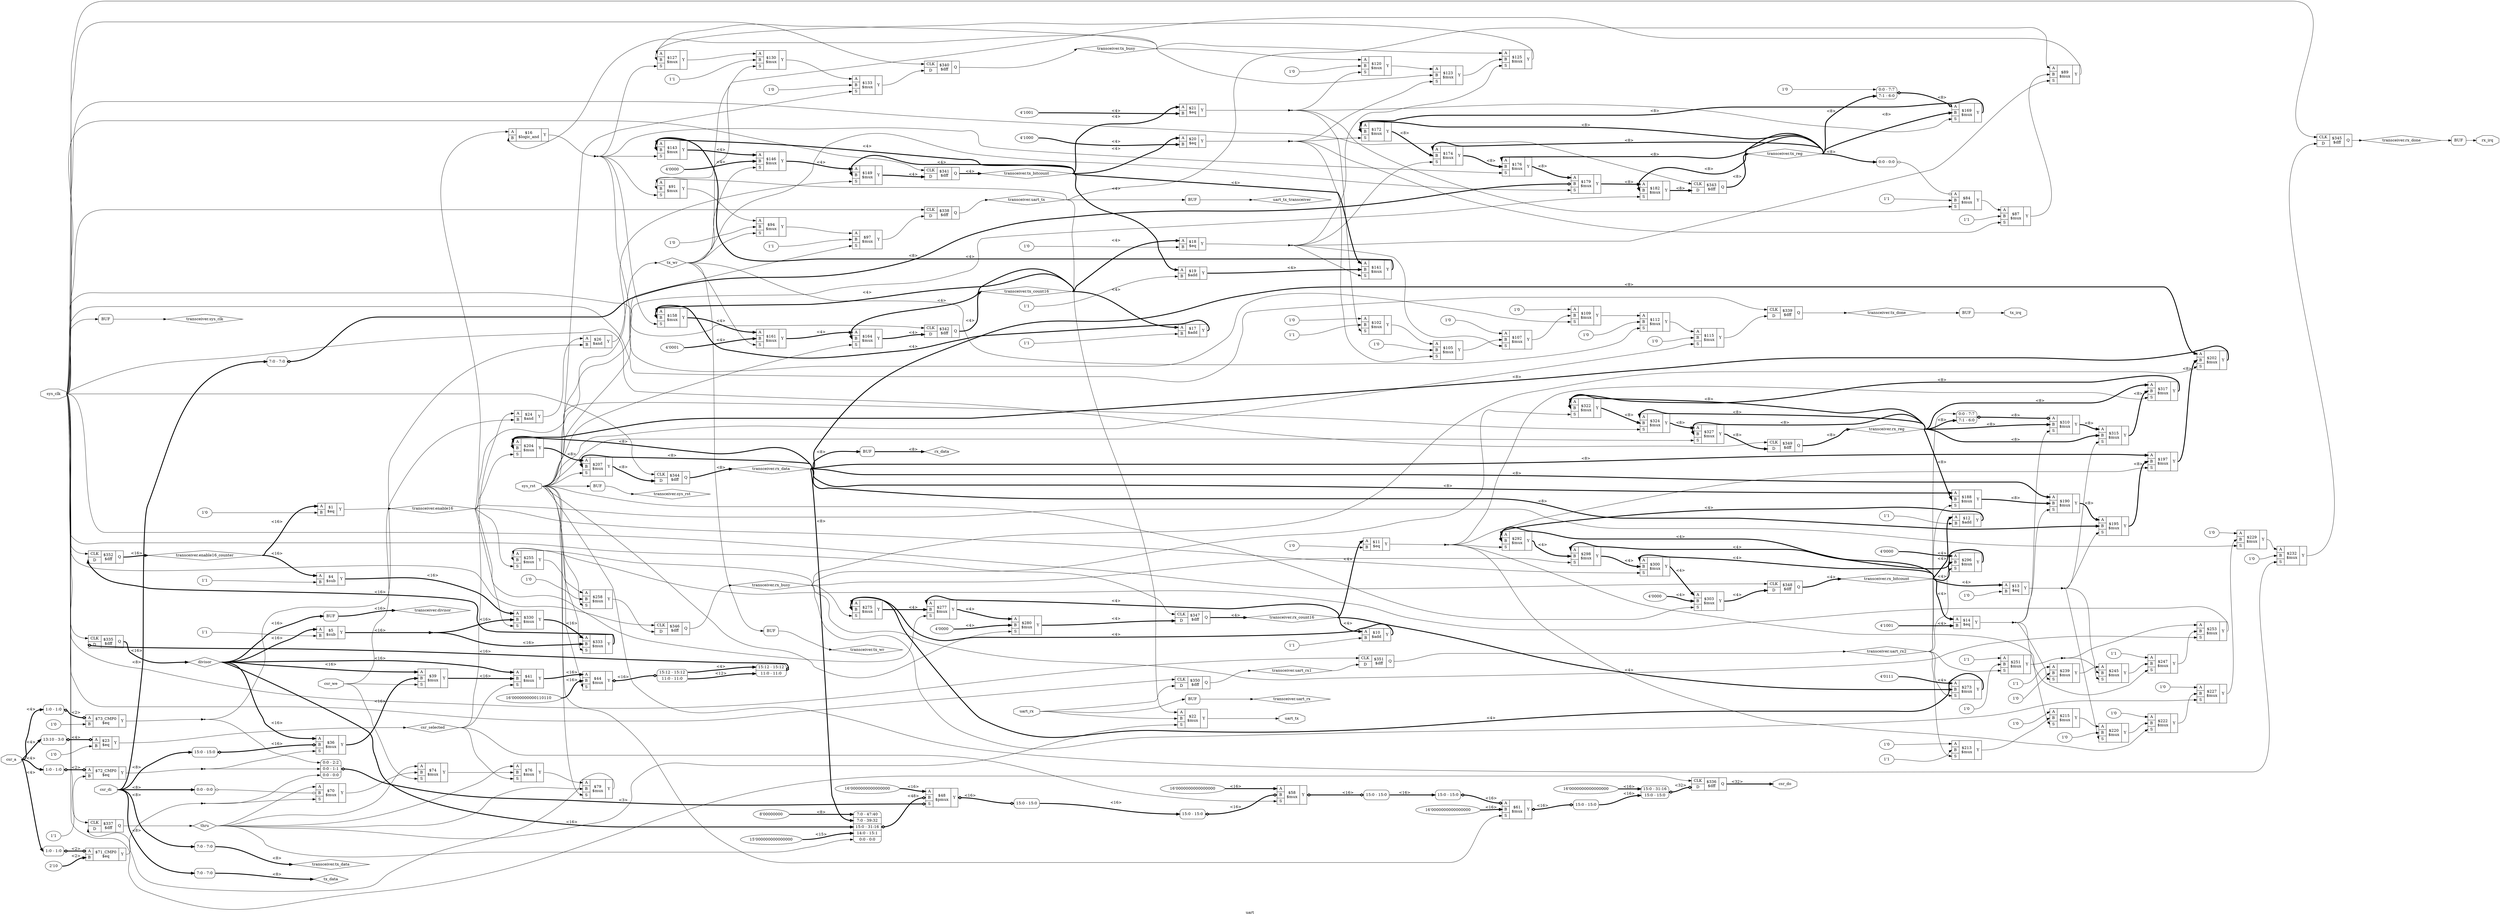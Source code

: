 digraph "uart" {
label="uart";
rankdir="LR";
remincross=true;
n4 [ shape=diamond, label="transceiver.sys_clk", color="black", fontcolor="black" ];
n5 [ shape=diamond, label="transceiver.uart_rx", color="black", fontcolor="black" ];
n6 [ shape=diamond, label="transceiver.uart_tx", color="black", fontcolor="black" ];
n7 [ shape=diamond, label="transceiver.divisor", color="black", fontcolor="black" ];
n8 [ shape=diamond, label="transceiver.rx_data", color="black", fontcolor="black" ];
n9 [ shape=diamond, label="transceiver.rx_done", color="black", fontcolor="black" ];
n10 [ shape=diamond, label="transceiver.tx_data", color="black", fontcolor="black" ];
n11 [ shape=diamond, label="transceiver.tx_wr", color="black", fontcolor="black" ];
n12 [ shape=diamond, label="transceiver.tx_done", color="black", fontcolor="black" ];
n13 [ shape=diamond, label="transceiver.enable16_counter", color="black", fontcolor="black" ];
n14 [ shape=diamond, label="transceiver.enable16", color="black", fontcolor="black" ];
n15 [ shape=diamond, label="transceiver.uart_rx1", color="black", fontcolor="black" ];
n16 [ shape=diamond, label="transceiver.uart_rx2", color="black", fontcolor="black" ];
n17 [ shape=diamond, label="transceiver.rx_busy", color="black", fontcolor="black" ];
n18 [ shape=diamond, label="transceiver.rx_count16", color="black", fontcolor="black" ];
n19 [ shape=diamond, label="transceiver.rx_bitcount", color="black", fontcolor="black" ];
n20 [ shape=diamond, label="transceiver.rx_reg", color="black", fontcolor="black" ];
n21 [ shape=diamond, label="transceiver.tx_busy", color="black", fontcolor="black" ];
n22 [ shape=diamond, label="transceiver.tx_bitcount", color="black", fontcolor="black" ];
n23 [ shape=diamond, label="transceiver.tx_count16", color="black", fontcolor="black" ];
n24 [ shape=diamond, label="transceiver.tx_reg", color="black", fontcolor="black" ];
n108 [ shape=diamond, label="transceiver.sys_rst", color="black", fontcolor="black" ];
n122 [ shape=diamond, label="csr_selected", color="black", fontcolor="black" ];
n123 [ shape=diamond, label="uart_tx_transceiver", color="black", fontcolor="black" ];
n124 [ shape=diamond, label="thru", color="black", fontcolor="black" ];
n125 [ shape=diamond, label="tx_wr", color="black", fontcolor="black" ];
n126 [ shape=diamond, label="tx_data", color="black", fontcolor="black" ];
n127 [ shape=diamond, label="rx_data", color="black", fontcolor="black" ];
n128 [ shape=diamond, label="divisor", color="black", fontcolor="black" ];
n129 [ shape=octagon, label="uart_tx", color="black", fontcolor="black" ];
n130 [ shape=octagon, label="uart_rx", color="black", fontcolor="black" ];
n131 [ shape=octagon, label="tx_irq", color="black", fontcolor="black" ];
n132 [ shape=octagon, label="rx_irq", color="black", fontcolor="black" ];
n133 [ shape=octagon, label="csr_do", color="black", fontcolor="black" ];
n134 [ shape=octagon, label="csr_di", color="black", fontcolor="black" ];
n135 [ shape=octagon, label="csr_we", color="black", fontcolor="black" ];
n136 [ shape=octagon, label="csr_a", color="black", fontcolor="black" ];
n137 [ shape=octagon, label="sys_rst", color="black", fontcolor="black" ];
n138 [ shape=octagon, label="sys_clk", color="black", fontcolor="black" ];
c142 [ shape=record, label="{{<p139> CLK|<p140> D}|$352\n$dff|{<p141> Q}}" ];
v0 [ label="1'1" ];
c146 [ shape=record, label="{{<p143> A|<p144> B}|$4\n$sub|{<p145> Y}}" ];
v1 [ label="1'1" ];
c147 [ shape=record, label="{{<p143> A|<p144> B}|$5\n$sub|{<p145> Y}}" ];
c148 [ shape=record, label="{{<p139> CLK|<p140> D}|$350\n$dff|{<p141> Q}}" ];
c149 [ shape=record, label="{{<p139> CLK|<p140> D}|$349\n$dff|{<p141> Q}}" ];
v2 [ label="1'1" ];
c150 [ shape=record, label="{{<p143> A|<p144> B}|$10\n$add|{<p145> Y}}" ];
v3 [ label="1'0" ];
c151 [ shape=record, label="{{<p143> A|<p144> B}|$11\n$eq|{<p145> Y}}" ];
v4 [ label="1'1" ];
c152 [ shape=record, label="{{<p143> A|<p144> B}|$12\n$add|{<p145> Y}}" ];
v5 [ label="1'0" ];
c153 [ shape=record, label="{{<p143> A|<p144> B}|$13\n$eq|{<p145> Y}}" ];
v6 [ label="4'1001" ];
c154 [ shape=record, label="{{<p143> A|<p144> B}|$14\n$eq|{<p145> Y}}" ];
c155 [ shape=record, label="{{<p143> A|<p144> B}|$16\n$logic_and|{<p145> Y}}" ];
v7 [ label="1'1" ];
c156 [ shape=record, label="{{<p143> A|<p144> B}|$17\n$add|{<p145> Y}}" ];
v8 [ label="1'0" ];
c157 [ shape=record, label="{{<p143> A|<p144> B}|$18\n$eq|{<p145> Y}}" ];
v9 [ label="1'1" ];
c158 [ shape=record, label="{{<p143> A|<p144> B}|$19\n$add|{<p145> Y}}" ];
v10 [ label="4'1000" ];
c159 [ shape=record, label="{{<p143> A|<p144> B}|$20\n$eq|{<p145> Y}}" ];
v11 [ label="4'1001" ];
c160 [ shape=record, label="{{<p143> A|<p144> B}|$21\n$eq|{<p145> Y}}" ];
v12 [ label="1'1" ];
c162 [ shape=record, label="{{<p143> A|<p144> B|<p161> S}|$84\n$mux|{<p145> Y}}" ];
x13 [ shape=record, style=rounded, label="<s0> 0:0 - 0:0 " ];
x13:e -> c162:p143:w [arrowhead=odiamond, arrowtail=odiamond, dir=both, color="black", label=""];
v14 [ label="1'1" ];
c163 [ shape=record, label="{{<p143> A|<p144> B|<p161> S}|$87\n$mux|{<p145> Y}}" ];
c164 [ shape=record, label="{{<p143> A|<p144> B|<p161> S}|$89\n$mux|{<p145> Y}}" ];
c165 [ shape=record, label="{{<p143> A|<p144> B|<p161> S}|$91\n$mux|{<p145> Y}}" ];
v15 [ label="1'0" ];
c166 [ shape=record, label="{{<p143> A|<p144> B|<p161> S}|$94\n$mux|{<p145> Y}}" ];
v16 [ label="1'1" ];
c167 [ shape=record, label="{{<p143> A|<p144> B|<p161> S}|$97\n$mux|{<p145> Y}}" ];
v17 [ label="1'1" ];
v18 [ label="1'0" ];
c168 [ shape=record, label="{{<p143> A|<p144> B|<p161> S}|$102\n$mux|{<p145> Y}}" ];
v19 [ label="1'0" ];
c169 [ shape=record, label="{{<p143> A|<p144> B|<p161> S}|$105\n$mux|{<p145> Y}}" ];
v20 [ label="1'0" ];
c170 [ shape=record, label="{{<p143> A|<p144> B|<p161> S}|$107\n$mux|{<p145> Y}}" ];
v21 [ label="1'0" ];
c171 [ shape=record, label="{{<p143> A|<p144> B|<p161> S}|$109\n$mux|{<p145> Y}}" ];
v22 [ label="1'0" ];
c172 [ shape=record, label="{{<p143> A|<p144> B|<p161> S}|$112\n$mux|{<p145> Y}}" ];
v23 [ label="1'0" ];
c173 [ shape=record, label="{{<p143> A|<p144> B|<p161> S}|$115\n$mux|{<p145> Y}}" ];
v24 [ label="1'0" ];
c174 [ shape=record, label="{{<p143> A|<p144> B|<p161> S}|$120\n$mux|{<p145> Y}}" ];
c175 [ shape=record, label="{{<p143> A|<p144> B|<p161> S}|$123\n$mux|{<p145> Y}}" ];
c176 [ shape=record, label="{{<p143> A|<p144> B|<p161> S}|$125\n$mux|{<p145> Y}}" ];
c177 [ shape=record, label="{{<p143> A|<p144> B|<p161> S}|$127\n$mux|{<p145> Y}}" ];
v25 [ label="1'1" ];
c178 [ shape=record, label="{{<p143> A|<p144> B|<p161> S}|$130\n$mux|{<p145> Y}}" ];
v26 [ label="1'0" ];
c179 [ shape=record, label="{{<p143> A|<p144> B|<p161> S}|$133\n$mux|{<p145> Y}}" ];
c180 [ shape=record, label="{{<p143> A|<p144> B|<p161> S}|$141\n$mux|{<p145> Y}}" ];
c181 [ shape=record, label="{{<p143> A|<p144> B|<p161> S}|$143\n$mux|{<p145> Y}}" ];
v27 [ label="4'0000" ];
c182 [ shape=record, label="{{<p143> A|<p144> B|<p161> S}|$146\n$mux|{<p145> Y}}" ];
c183 [ shape=record, label="{{<p143> A|<p144> B|<p161> S}|$149\n$mux|{<p145> Y}}" ];
c184 [ shape=record, label="{{<p143> A|<p144> B|<p161> S}|$158\n$mux|{<p145> Y}}" ];
v28 [ label="4'0001" ];
c185 [ shape=record, label="{{<p143> A|<p144> B|<p161> S}|$161\n$mux|{<p145> Y}}" ];
c186 [ shape=record, label="{{<p143> A|<p144> B|<p161> S}|$164\n$mux|{<p145> Y}}" ];
v30 [ label="1'0" ];
c187 [ shape=record, label="{{<p143> A|<p144> B|<p161> S}|$169\n$mux|{<p145> Y}}" ];
x29 [ shape=record, style=rounded, label="<s1> 0:0 - 7:7 |<s0> 7:1 - 6:0 " ];
x29:e -> c187:p143:w [arrowhead=odiamond, arrowtail=odiamond, dir=both, color="black", style="setlinewidth(3)", label="<8>"];
c188 [ shape=record, label="{{<p143> A|<p144> B|<p161> S}|$172\n$mux|{<p145> Y}}" ];
c189 [ shape=record, label="{{<p143> A|<p144> B|<p161> S}|$174\n$mux|{<p145> Y}}" ];
c190 [ shape=record, label="{{<p143> A|<p144> B|<p161> S}|$176\n$mux|{<p145> Y}}" ];
c191 [ shape=record, label="{{<p143> A|<p144> B|<p161> S}|$179\n$mux|{<p145> Y}}" ];
x31 [ shape=record, style=rounded, label="<s0> 7:0 - 7:0 " ];
x31:e -> c191:p144:w [arrowhead=odiamond, arrowtail=odiamond, dir=both, color="black", style="setlinewidth(3)", label="<8>"];
c192 [ shape=record, label="{{<p143> A|<p144> B|<p161> S}|$182\n$mux|{<p145> Y}}" ];
c193 [ shape=record, label="{{<p143> A|<p144> B|<p161> S}|$188\n$mux|{<p145> Y}}" ];
c194 [ shape=record, label="{{<p143> A|<p144> B|<p161> S}|$190\n$mux|{<p145> Y}}" ];
c195 [ shape=record, label="{{<p143> A|<p144> B|<p161> S}|$195\n$mux|{<p145> Y}}" ];
c196 [ shape=record, label="{{<p143> A|<p144> B|<p161> S}|$197\n$mux|{<p145> Y}}" ];
c197 [ shape=record, label="{{<p143> A|<p144> B|<p161> S}|$202\n$mux|{<p145> Y}}" ];
c198 [ shape=record, label="{{<p143> A|<p144> B|<p161> S}|$204\n$mux|{<p145> Y}}" ];
c199 [ shape=record, label="{{<p143> A|<p144> B|<p161> S}|$207\n$mux|{<p145> Y}}" ];
v32 [ label="1'1" ];
v33 [ label="1'0" ];
c200 [ shape=record, label="{{<p143> A|<p144> B|<p161> S}|$213\n$mux|{<p145> Y}}" ];
v34 [ label="1'0" ];
c201 [ shape=record, label="{{<p143> A|<p144> B|<p161> S}|$215\n$mux|{<p145> Y}}" ];
v35 [ label="1'0" ];
c202 [ shape=record, label="{{<p143> A|<p144> B|<p161> S}|$220\n$mux|{<p145> Y}}" ];
v36 [ label="1'0" ];
c203 [ shape=record, label="{{<p143> A|<p144> B|<p161> S}|$222\n$mux|{<p145> Y}}" ];
v37 [ label="1'0" ];
c204 [ shape=record, label="{{<p143> A|<p144> B|<p161> S}|$227\n$mux|{<p145> Y}}" ];
v38 [ label="1'0" ];
c205 [ shape=record, label="{{<p143> A|<p144> B|<p161> S}|$229\n$mux|{<p145> Y}}" ];
v39 [ label="1'0" ];
c206 [ shape=record, label="{{<p143> A|<p144> B|<p161> S}|$232\n$mux|{<p145> Y}}" ];
v40 [ label="1'0" ];
v41 [ label="1'1" ];
c207 [ shape=record, label="{{<p143> A|<p144> B|<p161> S}|$239\n$mux|{<p145> Y}}" ];
c208 [ shape=record, label="{{<p139> CLK|<p140> D}|$351\n$dff|{<p141> Q}}" ];
c209 [ shape=record, label="{{<p143> A|<p144> B|<p161> S}|$245\n$mux|{<p145> Y}}" ];
v42 [ label="1'1" ];
c210 [ shape=record, label="{{<p143> A|<p144> B|<p161> S}|$247\n$mux|{<p145> Y}}" ];
v43 [ label="1'0" ];
v44 [ label="1'1" ];
c211 [ shape=record, label="{{<p143> A|<p144> B|<p161> S}|$251\n$mux|{<p145> Y}}" ];
c212 [ shape=record, label="{{<p143> A|<p144> B|<p161> S}|$253\n$mux|{<p145> Y}}" ];
c213 [ shape=record, label="{{<p143> A|<p144> B|<p161> S}|$255\n$mux|{<p145> Y}}" ];
v45 [ label="1'0" ];
c214 [ shape=record, label="{{<p143> A|<p144> B|<p161> S}|$258\n$mux|{<p145> Y}}" ];
v46 [ label="4'0111" ];
c215 [ shape=record, label="{{<p143> A|<p144> B|<p161> S}|$273\n$mux|{<p145> Y}}" ];
c216 [ shape=record, label="{{<p143> A|<p144> B|<p161> S}|$275\n$mux|{<p145> Y}}" ];
c217 [ shape=record, label="{{<p143> A|<p144> B|<p161> S}|$277\n$mux|{<p145> Y}}" ];
v47 [ label="4'0000" ];
c218 [ shape=record, label="{{<p143> A|<p144> B|<p161> S}|$280\n$mux|{<p145> Y}}" ];
c219 [ shape=record, label="{{<p143> A|<p144> B|<p161> S}|$292\n$mux|{<p145> Y}}" ];
v48 [ label="4'0000" ];
c220 [ shape=record, label="{{<p143> A|<p144> B|<p161> S}|$296\n$mux|{<p145> Y}}" ];
c221 [ shape=record, label="{{<p143> A|<p144> B|<p161> S}|$298\n$mux|{<p145> Y}}" ];
c222 [ shape=record, label="{{<p143> A|<p144> B|<p161> S}|$300\n$mux|{<p145> Y}}" ];
v49 [ label="4'0000" ];
c223 [ shape=record, label="{{<p143> A|<p144> B|<p161> S}|$303\n$mux|{<p145> Y}}" ];
c224 [ shape=record, label="{{<p143> A|<p144> B|<p161> S}|$310\n$mux|{<p145> Y}}" ];
x50 [ shape=record, style=rounded, label="<s1> 0:0 - 7:7 |<s0> 7:1 - 6:0 " ];
x50:e -> c224:p143:w [arrowhead=odiamond, arrowtail=odiamond, dir=both, color="black", style="setlinewidth(3)", label="<8>"];
c225 [ shape=record, label="{{<p143> A|<p144> B|<p161> S}|$315\n$mux|{<p145> Y}}" ];
c226 [ shape=record, label="{{<p143> A|<p144> B|<p161> S}|$317\n$mux|{<p145> Y}}" ];
c227 [ shape=record, label="{{<p143> A|<p144> B|<p161> S}|$322\n$mux|{<p145> Y}}" ];
c228 [ shape=record, label="{{<p143> A|<p144> B|<p161> S}|$324\n$mux|{<p145> Y}}" ];
c229 [ shape=record, label="{{<p143> A|<p144> B|<p161> S}|$327\n$mux|{<p145> Y}}" ];
c230 [ shape=record, label="{{<p143> A|<p144> B|<p161> S}|$330\n$mux|{<p145> Y}}" ];
c231 [ shape=record, label="{{<p143> A|<p144> B|<p161> S}|$333\n$mux|{<p145> Y}}" ];
c232 [ shape=record, label="{{<p139> CLK|<p140> D}|$338\n$dff|{<p141> Q}}" ];
c233 [ shape=record, label="{{<p139> CLK|<p140> D}|$339\n$dff|{<p141> Q}}" ];
c234 [ shape=record, label="{{<p139> CLK|<p140> D}|$340\n$dff|{<p141> Q}}" ];
c235 [ shape=record, label="{{<p139> CLK|<p140> D}|$341\n$dff|{<p141> Q}}" ];
c236 [ shape=record, label="{{<p139> CLK|<p140> D}|$342\n$dff|{<p141> Q}}" ];
c237 [ shape=record, label="{{<p139> CLK|<p140> D}|$343\n$dff|{<p141> Q}}" ];
c238 [ shape=record, label="{{<p139> CLK|<p140> D}|$344\n$dff|{<p141> Q}}" ];
c239 [ shape=record, label="{{<p139> CLK|<p140> D}|$345\n$dff|{<p141> Q}}" ];
c240 [ shape=record, label="{{<p139> CLK|<p140> D}|$346\n$dff|{<p141> Q}}" ];
c241 [ shape=record, label="{{<p139> CLK|<p140> D}|$347\n$dff|{<p141> Q}}" ];
c242 [ shape=record, label="{{<p139> CLK|<p140> D}|$348\n$dff|{<p141> Q}}" ];
v51 [ label="1'0" ];
c243 [ shape=record, label="{{<p143> A|<p144> B}|$73_CMP0\n$eq|{<p145> Y}}" ];
x52 [ shape=record, style=rounded, label="<s0> 1:0 - 1:0 " ];
x52:e -> c243:p143:w [arrowhead=odiamond, arrowtail=odiamond, dir=both, color="black", style="setlinewidth(3)", label="<2>"];
v53 [ label="1'1" ];
c244 [ shape=record, label="{{<p143> A|<p144> B}|$72_CMP0\n$eq|{<p145> Y}}" ];
x54 [ shape=record, style=rounded, label="<s0> 1:0 - 1:0 " ];
x54:e -> c244:p143:w [arrowhead=odiamond, arrowtail=odiamond, dir=both, color="black", style="setlinewidth(3)", label="<2>"];
c245 [ shape=record, label="{{<p143> A|<p144> B|<p161> S}|$70\n$mux|{<p145> Y}}" ];
x55 [ shape=record, style=rounded, label="<s0> 0:0 - 0:0 " ];
x55:e -> c245:p144:w [arrowhead=odiamond, arrowtail=odiamond, dir=both, color="black", label=""];
v56 [ label="2'10" ];
c246 [ shape=record, label="{{<p143> A|<p144> B}|$71_CMP0\n$eq|{<p145> Y}}" ];
x57 [ shape=record, style=rounded, label="<s0> 1:0 - 1:0 " ];
x57:e -> c246:p143:w [arrowhead=odiamond, arrowtail=odiamond, dir=both, color="black", style="setlinewidth(3)", label="<2>"];
v59 [ label="16'0000000000000000" ];
c247 [ shape=record, label="{{<p143> A|<p144> B|<p161> S}|$61\n$mux|{<p145> Y}}" ];
x58 [ shape=record, style=rounded, label="<s0> 15:0 - 15:0 " ];
c247:p145:e -> x58:w [arrowhead=odiamond, arrowtail=odiamond, dir=both, color="black", style="setlinewidth(3)", label="<16>"];
x60 [ shape=record, style=rounded, label="<s0> 15:0 - 15:0 " ];
x60:e -> c247:p143:w [arrowhead=odiamond, arrowtail=odiamond, dir=both, color="black", style="setlinewidth(3)", label="<16>"];
v63 [ label="16'0000000000000000" ];
c248 [ shape=record, label="{{<p143> A|<p144> B|<p161> S}|$58\n$mux|{<p145> Y}}" ];
x61 [ shape=record, style=rounded, label="<s0> 15:0 - 15:0 " ];
c248:p145:e -> x61:w [arrowhead=odiamond, arrowtail=odiamond, dir=both, color="black", style="setlinewidth(3)", label="<16>"];
x62 [ shape=record, style=rounded, label="<s0> 15:0 - 15:0 " ];
x62:e -> c248:p144:w [arrowhead=odiamond, arrowtail=odiamond, dir=both, color="black", style="setlinewidth(3)", label="<16>"];
c249 [ shape=record, label="{{<p139> CLK|<p140> D}|$337\n$dff|{<p141> Q}}" ];
v65 [ label="16'0000000000000000" ];
c250 [ shape=record, label="{{<p139> CLK|<p140> D}|$336\n$dff|{<p141> Q}}" ];
x64 [ shape=record, style=rounded, label="<s1> 15:0 - 31:16 |<s0> 15:0 - 15:0 " ];
x64:e -> c250:p140:w [arrowhead=odiamond, arrowtail=odiamond, dir=both, color="black", style="setlinewidth(3)", label="<32>"];
v69 [ label="8'00000000" ];
v70 [ label="15'000000000000000" ];
v71 [ label="16'0000000000000000" ];
c251 [ shape=record, label="{{<p143> A|<p144> B|<p161> S}|$48\n$pmux|{<p145> Y}}" ];
x66 [ shape=record, style=rounded, label="<s0> 15:0 - 15:0 " ];
c251:p145:e -> x66:w [arrowhead=odiamond, arrowtail=odiamond, dir=both, color="black", style="setlinewidth(3)", label="<16>"];
x67 [ shape=record, style=rounded, label="<s2> 0:0 - 2:2 |<s1> 0:0 - 1:1 |<s0> 0:0 - 0:0 " ];
x67:e -> c251:p161:w [arrowhead=odiamond, arrowtail=odiamond, dir=both, color="black", style="setlinewidth(3)", label="<3>"];
x68 [ shape=record, style=rounded, label="<s4> 7:0 - 47:40 |<s3> 7:0 - 39:32 |<s2> 15:0 - 31:16 |<s1> 14:0 - 15:1 |<s0> 0:0 - 0:0 " ];
x68:e -> c251:p144:w [arrowhead=odiamond, arrowtail=odiamond, dir=both, color="black", style="setlinewidth(3)", label="<48>"];
c252 [ shape=record, label="{{<p139> CLK|<p140> D}|$335\n$dff|{<p141> Q}}" ];
x72 [ shape=record, style=rounded, label="<s1> 15:12 - 15:12 |<s0> 11:0 - 11:0 " ];
x72:e -> c252:p140:w [arrowhead=odiamond, arrowtail=odiamond, dir=both, color="black", style="setlinewidth(3)", label="<16>"];
v74 [ label="16'0000000000110110" ];
c253 [ shape=record, label="{{<p143> A|<p144> B|<p161> S}|$44\n$mux|{<p145> Y}}" ];
x73 [ shape=record, style=rounded, label="<s1> 15:12 - 15:12 |<s0> 11:0 - 11:0 " ];
c253:p145:e -> x73:w [arrowhead=odiamond, arrowtail=odiamond, dir=both, color="black", style="setlinewidth(3)", label="<16>"];
c254 [ shape=record, label="{{<p143> A|<p144> B|<p161> S}|$41\n$mux|{<p145> Y}}" ];
c255 [ shape=record, label="{{<p143> A|<p144> B|<p161> S}|$39\n$mux|{<p145> Y}}" ];
c256 [ shape=record, label="{{<p143> A|<p144> B|<p161> S}|$79\n$mux|{<p145> Y}}" ];
c257 [ shape=record, label="{{<p143> A|<p144> B|<p161> S}|$36\n$mux|{<p145> Y}}" ];
x75 [ shape=record, style=rounded, label="<s0> 15:0 - 15:0 " ];
x75:e -> c257:p144:w [arrowhead=odiamond, arrowtail=odiamond, dir=both, color="black", style="setlinewidth(3)", label="<16>"];
c258 [ shape=record, label="{{<p143> A|<p144> B|<p161> S}|$76\n$mux|{<p145> Y}}" ];
c259 [ shape=record, label="{{<p143> A|<p144> B}|$26\n$and|{<p145> Y}}" ];
c260 [ shape=record, label="{{<p143> A|<p144> B|<p161> S}|$74\n$mux|{<p145> Y}}" ];
c261 [ shape=record, label="{{<p143> A|<p144> B}|$24\n$and|{<p145> Y}}" ];
v76 [ label="1'0" ];
c262 [ shape=record, label="{{<p143> A|<p144> B}|$23\n$eq|{<p145> Y}}" ];
x77 [ shape=record, style=rounded, label="<s0> 13:10 - 3:0 " ];
x77:e -> c262:p143:w [arrowhead=odiamond, arrowtail=odiamond, dir=both, color="black", style="setlinewidth(3)", label="<4>"];
c263 [ shape=record, label="{{<p143> A|<p144> B|<p161> S}|$22\n$mux|{<p145> Y}}" ];
v78 [ label="1'0" ];
c264 [ shape=record, label="{{<p143> A|<p144> B}|$1\n$eq|{<p145> Y}}" ];
x79 [shape=box, style=rounded, label="BUF"];
x80 [shape=box, style=rounded, label="BUF"];
x81 [shape=box, style=rounded, label="BUF"];
x82 [ shape=record, style=rounded, label="<s0> 7:0 - 7:0 " ];
x83 [shape=box, style=rounded, label="BUF"];
x84 [shape=box, style=rounded, label="BUF"];
x85 [shape=box, style=rounded, label="BUF"];
x86 [ shape=record, style=rounded, label="<s0> 7:0 - 7:0 " ];
x87 [shape=box, style=rounded, label="BUF"];
x88 [shape=box, style=rounded, label="BUF"];
x89 [shape=box, style=rounded, label="BUF"];
x82:e -> n10:w [color="black", style="setlinewidth(3)", label="<8>"];
c196:p145:e -> c197:p144:w [color="black", style="setlinewidth(3)", label="<8>"];
c215:p145:e -> c216:p143:w [color="black", style="setlinewidth(3)", label="<4>"];
c184:p145:e -> c185:p143:w [color="black", style="setlinewidth(3)", label="<4>"];
c201:p145:e -> c202:p143:w [color="black", label=""];
c185:p145:e -> c186:p143:w [color="black", style="setlinewidth(3)", label="<4>"];
c197:p145:e -> c198:p144:w [color="black", style="setlinewidth(3)", label="<8>"];
c207:p145:e -> c209:p143:w [color="black", label=""];
c254:p145:e -> c253:p143:w [color="black", style="setlinewidth(3)", label="<16>"];
x84:e:e -> n108:w [color="black", label=""];
c255:p145:e -> c254:p144:w [color="black", style="setlinewidth(3)", label="<16>"];
x83:e:e -> n11:w [color="black", label=""];
c260:p145:e -> c258:p144:w [color="black", label=""];
n111 [ shape=point ];
c246:p145:e -> n111:w [color="black", label=""];
n111:e -> c245:p161:w [color="black", label=""];
n111:e -> x67:s0:w [color="black", label=""];
c257:p145:e -> c255:p144:w [color="black", style="setlinewidth(3)", label="<16>"];
n113 [ shape=point ];
c244:p145:e -> n113:w [color="black", label=""];
n113:e -> c257:p161:w [color="black", label=""];
n113:e -> x67:s1:w [color="black", label=""];
c256:p145:e -> c249:p140:w [color="black", label=""];
x61:s0:e -> x60:s0:w [color="black", style="setlinewidth(3)", label="<16>"];
x73:s1:e -> x72:s1:w [color="black", style="setlinewidth(3)", label="<4>"];
c258:p145:e -> c256:p143:w [color="black", label=""];
n118 [ shape=point ];
c243:p145:e -> n118:w [color="black", label=""];
n118:e -> c259:p144:w [color="black", label=""];
n118:e -> x67:s2:w [color="black", label=""];
c261:p145:e -> c259:p143:w [color="black", label=""];
c233:p141:e -> n12:w [color="black", label=""];
n12:e -> x88:w:w [color="black", label=""];
x73:s0:e -> x72:s0:w [color="black", style="setlinewidth(3)", label="<12>"];
c245:p145:e -> c260:p144:w [color="black", label=""];
c262:p145:e -> n122:w [color="black", label=""];
n122:e -> c248:p161:w [color="black", label=""];
n122:e -> c254:p161:w [color="black", label=""];
n122:e -> c258:p161:w [color="black", label=""];
n122:e -> c261:p143:w [color="black", label=""];
x85:e:e -> n123:w [color="black", label=""];
c249:p141:e -> n124:w [color="black", label=""];
n124:e -> c245:p143:w [color="black", label=""];
n124:e -> c256:p144:w [color="black", label=""];
n124:e -> c258:p143:w [color="black", label=""];
n124:e -> c260:p143:w [color="black", label=""];
n124:e -> c263:p161:w [color="black", label=""];
n124:e -> x68:s0:w [color="black", label=""];
c259:p145:e -> n125:w [color="black", label=""];
n125:e -> c166:p161:w [color="black", label=""];
n125:e -> c172:p161:w [color="black", label=""];
n125:e -> c178:p161:w [color="black", label=""];
n125:e -> c182:p161:w [color="black", label=""];
n125:e -> c185:p161:w [color="black", label=""];
n125:e -> c191:p161:w [color="black", label=""];
n125:e -> x83:w:w [color="black", label=""];
x86:e -> n126:w [color="black", style="setlinewidth(3)", label="<8>"];
x87:e:e -> n127:w [color="black", style="setlinewidth(3)", label="<8>"];
c252:p141:e -> n128:w [color="black", style="setlinewidth(3)", label="<16>"];
n128:e -> c147:p143:w [color="black", style="setlinewidth(3)", label="<16>"];
n128:e -> c254:p143:w [color="black", style="setlinewidth(3)", label="<16>"];
n128:e -> c255:p143:w [color="black", style="setlinewidth(3)", label="<16>"];
n128:e -> c257:p143:w [color="black", style="setlinewidth(3)", label="<16>"];
n128:e -> x68:s2:w [color="black", style="setlinewidth(3)", label="<16>"];
n128:e -> x81:w:w [color="black", style="setlinewidth(3)", label="<16>"];
c263:p145:e -> n129:w [color="black", label=""];
c142:p141:e -> n13:w [color="black", style="setlinewidth(3)", label="<16>"];
n13:e -> c146:p143:w [color="black", style="setlinewidth(3)", label="<16>"];
n13:e -> c264:p143:w [color="black", style="setlinewidth(3)", label="<16>"];
n130:e -> c148:p140:w [color="black", label=""];
n130:e -> c263:p144:w [color="black", label=""];
n130:e -> x80:w:w [color="black", label=""];
x88:e:e -> n131:w [color="black", label=""];
x89:e:e -> n132:w [color="black", label=""];
c250:p141:e -> n133:w [color="black", style="setlinewidth(3)", label="<32>"];
n134:e -> x31:s0:w [color="black", style="setlinewidth(3)", label="<8>"];
n134:e -> x55:s0:w [color="black", style="setlinewidth(3)", label="<8>"];
n134:e -> x75:s0:w [color="black", style="setlinewidth(3)", label="<8>"];
n134:e -> x82:s0:w [color="black", style="setlinewidth(3)", label="<8>"];
n134:e -> x86:s0:w [color="black", style="setlinewidth(3)", label="<8>"];
n135:e -> c255:p161:w [color="black", label=""];
n135:e -> c260:p161:w [color="black", label=""];
n135:e -> c261:p144:w [color="black", label=""];
n136:e -> x52:s0:w [color="black", style="setlinewidth(3)", label="<4>"];
n136:e -> x54:s0:w [color="black", style="setlinewidth(3)", label="<4>"];
n136:e -> x57:s0:w [color="black", style="setlinewidth(3)", label="<4>"];
n136:e -> x77:s0:w [color="black", style="setlinewidth(3)", label="<4>"];
n137:e -> c167:p161:w [color="black", label=""];
n137:e -> c173:p161:w [color="black", label=""];
n137:e -> c179:p161:w [color="black", label=""];
n137:e -> c183:p161:w [color="black", label=""];
n137:e -> c186:p161:w [color="black", label=""];
n137:e -> c192:p161:w [color="black", label=""];
n137:e -> c199:p161:w [color="black", label=""];
n137:e -> c206:p161:w [color="black", label=""];
n137:e -> c214:p161:w [color="black", label=""];
n137:e -> c218:p161:w [color="black", label=""];
n137:e -> c223:p161:w [color="black", label=""];
n137:e -> c229:p161:w [color="black", label=""];
n137:e -> c231:p161:w [color="black", label=""];
n137:e -> c247:p161:w [color="black", label=""];
n137:e -> c253:p161:w [color="black", label=""];
n137:e -> c256:p161:w [color="black", label=""];
n137:e -> x84:w:w [color="black", label=""];
n138:e -> c142:p139:w [color="black", label=""];
n138:e -> c148:p139:w [color="black", label=""];
n138:e -> c149:p139:w [color="black", label=""];
n138:e -> c208:p139:w [color="black", label=""];
n138:e -> c232:p139:w [color="black", label=""];
n138:e -> c233:p139:w [color="black", label=""];
n138:e -> c234:p139:w [color="black", label=""];
n138:e -> c235:p139:w [color="black", label=""];
n138:e -> c236:p139:w [color="black", label=""];
n138:e -> c237:p139:w [color="black", label=""];
n138:e -> c238:p139:w [color="black", label=""];
n138:e -> c239:p139:w [color="black", label=""];
n138:e -> c240:p139:w [color="black", label=""];
n138:e -> c241:p139:w [color="black", label=""];
n138:e -> c242:p139:w [color="black", label=""];
n138:e -> c249:p139:w [color="black", label=""];
n138:e -> c250:p139:w [color="black", label=""];
n138:e -> c252:p139:w [color="black", label=""];
n138:e -> x79:w:w [color="black", label=""];
c264:p145:e -> n14:w [color="black", label=""];
n14:e -> c155:p143:w [color="black", label=""];
n14:e -> c198:p161:w [color="black", label=""];
n14:e -> c205:p161:w [color="black", label=""];
n14:e -> c213:p161:w [color="black", label=""];
n14:e -> c217:p161:w [color="black", label=""];
n14:e -> c222:p161:w [color="black", label=""];
n14:e -> c228:p161:w [color="black", label=""];
n14:e -> c230:p161:w [color="black", label=""];
c148:p141:e -> n15:w [color="black", label=""];
n15:e -> c208:p140:w [color="black", label=""];
c208:p141:e -> n16:w [color="black", label=""];
n16:e -> c193:p161:w [color="black", label=""];
n16:e -> c200:p161:w [color="black", label=""];
n16:e -> c211:p161:w [color="black", label=""];
n16:e -> c215:p161:w [color="black", label=""];
n16:e -> c220:p161:w [color="black", label=""];
n16:e -> x50:s1:w [color="black", label=""];
c240:p141:e -> n17:w [color="black", label=""];
n17:e -> c197:p161:w [color="black", label=""];
n17:e -> c204:p161:w [color="black", label=""];
n17:e -> c212:p161:w [color="black", label=""];
n17:e -> c213:p143:w [color="black", label=""];
n17:e -> c216:p161:w [color="black", label=""];
n17:e -> c221:p161:w [color="black", label=""];
n17:e -> c227:p161:w [color="black", label=""];
c241:p141:e -> n18:w [color="black", style="setlinewidth(3)", label="<4>"];
n18:e -> c150:p143:w [color="black", style="setlinewidth(3)", label="<4>"];
n18:e -> c151:p143:w [color="black", style="setlinewidth(3)", label="<4>"];
n18:e -> c215:p144:w [color="black", style="setlinewidth(3)", label="<4>"];
n18:e -> c217:p143:w [color="black", style="setlinewidth(3)", label="<4>"];
c242:p141:e -> n19:w [color="black", style="setlinewidth(3)", label="<4>"];
n19:e -> c152:p143:w [color="black", style="setlinewidth(3)", label="<4>"];
n19:e -> c153:p143:w [color="black", style="setlinewidth(3)", label="<4>"];
n19:e -> c154:p143:w [color="black", style="setlinewidth(3)", label="<4>"];
n19:e -> c219:p143:w [color="black", style="setlinewidth(3)", label="<4>"];
n19:e -> c220:p144:w [color="black", style="setlinewidth(3)", label="<4>"];
n19:e -> c222:p143:w [color="black", style="setlinewidth(3)", label="<4>"];
x58:s0:e -> x64:s0:w [color="black", style="setlinewidth(3)", label="<16>"];
c149:p141:e -> n20:w [color="black", style="setlinewidth(3)", label="<8>"];
n20:e -> c193:p144:w [color="black", style="setlinewidth(3)", label="<8>"];
n20:e -> c224:p144:w [color="black", style="setlinewidth(3)", label="<8>"];
n20:e -> c225:p144:w [color="black", style="setlinewidth(3)", label="<8>"];
n20:e -> c226:p143:w [color="black", style="setlinewidth(3)", label="<8>"];
n20:e -> c227:p143:w [color="black", style="setlinewidth(3)", label="<8>"];
n20:e -> c228:p143:w [color="black", style="setlinewidth(3)", label="<8>"];
n20:e -> c229:p144:w [color="black", style="setlinewidth(3)", label="<8>"];
n20:e -> x50:s0:w [color="black", style="setlinewidth(3)", label="<8>"];
c234:p141:e -> n21:w [color="black", label=""];
n21:e -> c155:p144:w [color="black", label=""];
n21:e -> c174:p143:w [color="black", label=""];
n21:e -> c175:p144:w [color="black", label=""];
n21:e -> c176:p143:w [color="black", label=""];
n21:e -> c177:p143:w [color="black", label=""];
c235:p141:e -> n22:w [color="black", style="setlinewidth(3)", label="<4>"];
n22:e -> c158:p143:w [color="black", style="setlinewidth(3)", label="<4>"];
n22:e -> c159:p143:w [color="black", style="setlinewidth(3)", label="<4>"];
n22:e -> c160:p143:w [color="black", style="setlinewidth(3)", label="<4>"];
n22:e -> c180:p143:w [color="black", style="setlinewidth(3)", label="<4>"];
n22:e -> c181:p143:w [color="black", style="setlinewidth(3)", label="<4>"];
n22:e -> c183:p144:w [color="black", style="setlinewidth(3)", label="<4>"];
c236:p141:e -> n23:w [color="black", style="setlinewidth(3)", label="<4>"];
n23:e -> c156:p143:w [color="black", style="setlinewidth(3)", label="<4>"];
n23:e -> c157:p143:w [color="black", style="setlinewidth(3)", label="<4>"];
n23:e -> c184:p143:w [color="black", style="setlinewidth(3)", label="<4>"];
n23:e -> c186:p144:w [color="black", style="setlinewidth(3)", label="<4>"];
c237:p141:e -> n24:w [color="black", style="setlinewidth(3)", label="<8>"];
n24:e -> c187:p144:w [color="black", style="setlinewidth(3)", label="<8>"];
n24:e -> c188:p144:w [color="black", style="setlinewidth(3)", label="<8>"];
n24:e -> c189:p143:w [color="black", style="setlinewidth(3)", label="<8>"];
n24:e -> c190:p143:w [color="black", style="setlinewidth(3)", label="<8>"];
n24:e -> c192:p144:w [color="black", style="setlinewidth(3)", label="<8>"];
n24:e -> x13:s0:w [color="black", style="setlinewidth(3)", label="<8>"];
n24:e -> x29:s0:w [color="black", style="setlinewidth(3)", label="<8>"];
c213:p145:e -> c214:p143:w [color="black", label=""];
c231:p145:e -> c142:p140:w [color="black", style="setlinewidth(3)", label="<16>"];
n27 [ shape=point ];
c147:p145:e -> n27:w [color="black", style="setlinewidth(3)", label="<16>"];
n27:e -> c230:p144:w [color="black", style="setlinewidth(3)", label="<16>"];
n27:e -> c231:p144:w [color="black", style="setlinewidth(3)", label="<16>"];
c146:p145:e -> c230:p143:w [color="black", style="setlinewidth(3)", label="<16>"];
c187:p145:e -> c188:p143:w [color="black", style="setlinewidth(3)", label="<8>"];
x66:s0:e -> x62:s0:w [color="black", style="setlinewidth(3)", label="<16>"];
c230:p145:e -> c231:p143:w [color="black", style="setlinewidth(3)", label="<16>"];
c198:p145:e -> c199:p143:w [color="black", style="setlinewidth(3)", label="<8>"];
c199:p145:e -> c238:p140:w [color="black", style="setlinewidth(3)", label="<8>"];
c206:p145:e -> c239:p140:w [color="black", label=""];
c214:p145:e -> c240:p140:w [color="black", label=""];
c218:p145:e -> c241:p140:w [color="black", style="setlinewidth(3)", label="<4>"];
c223:p145:e -> c242:p140:w [color="black", style="setlinewidth(3)", label="<4>"];
c229:p145:e -> c149:p140:w [color="black", style="setlinewidth(3)", label="<8>"];
c188:p145:e -> c189:p144:w [color="black", style="setlinewidth(3)", label="<8>"];
c212:p145:e -> c213:p144:w [color="black", label=""];
x79:e:e -> n4:w [color="black", label=""];
c150:p145:e -> c216:p144:w [color="black", style="setlinewidth(3)", label="<4>"];
n41 [ shape=point ];
c151:p145:e -> n41:w [color="black", label=""];
n41:e -> c196:p161:w [color="black", label=""];
n41:e -> c203:p161:w [color="black", label=""];
n41:e -> c210:p161:w [color="black", label=""];
n41:e -> c219:p161:w [color="black", label=""];
n41:e -> c226:p161:w [color="black", label=""];
c152:p145:e -> c219:p144:w [color="black", style="setlinewidth(3)", label="<4>"];
n43 [ shape=point ];
c153:p145:e -> n43:w [color="black", label=""];
n43:e -> c195:p161:w [color="black", label=""];
n43:e -> c202:p161:w [color="black", label=""];
n43:e -> c209:p161:w [color="black", label=""];
n43:e -> c225:p161:w [color="black", label=""];
n44 [ shape=point ];
c154:p145:e -> n44:w [color="black", label=""];
n44:e -> c194:p161:w [color="black", label=""];
n44:e -> c201:p161:w [color="black", label=""];
n44:e -> c207:p161:w [color="black", label=""];
n44:e -> c224:p161:w [color="black", label=""];
c167:p145:e -> c232:p140:w [color="black", label=""];
c173:p145:e -> c233:p140:w [color="black", label=""];
c179:p145:e -> c234:p140:w [color="black", label=""];
c183:p145:e -> c235:p140:w [color="black", style="setlinewidth(3)", label="<4>"];
c186:p145:e -> c236:p140:w [color="black", style="setlinewidth(3)", label="<4>"];
x80:e:e -> n5:w [color="black", label=""];
c192:p145:e -> c237:p140:w [color="black", style="setlinewidth(3)", label="<8>"];
n51 [ shape=point ];
c155:p145:e -> n51:w [color="black", label=""];
n51:e -> c165:p161:w [color="black", label=""];
n51:e -> c171:p161:w [color="black", label=""];
n51:e -> c177:p161:w [color="black", label=""];
n51:e -> c181:p161:w [color="black", label=""];
n51:e -> c184:p161:w [color="black", label=""];
n51:e -> c190:p161:w [color="black", label=""];
c156:p145:e -> c184:p144:w [color="black", style="setlinewidth(3)", label="<4>"];
n53 [ shape=point ];
c157:p145:e -> n53:w [color="black", label=""];
n53:e -> c164:p161:w [color="black", label=""];
n53:e -> c170:p161:w [color="black", label=""];
n53:e -> c176:p161:w [color="black", label=""];
n53:e -> c180:p161:w [color="black", label=""];
n53:e -> c189:p161:w [color="black", label=""];
c158:p145:e -> c180:p144:w [color="black", style="setlinewidth(3)", label="<4>"];
n55 [ shape=point ];
c159:p145:e -> n55:w [color="black", label=""];
n55:e -> c163:p161:w [color="black", label=""];
n55:e -> c169:p161:w [color="black", label=""];
n55:e -> c175:p161:w [color="black", label=""];
n55:e -> c188:p161:w [color="black", label=""];
n56 [ shape=point ];
c160:p145:e -> n56:w [color="black", label=""];
n56:e -> c162:p161:w [color="black", label=""];
n56:e -> c168:p161:w [color="black", label=""];
n56:e -> c174:p161:w [color="black", label=""];
n56:e -> c187:p161:w [color="black", label=""];
c228:p145:e -> c229:p143:w [color="black", style="setlinewidth(3)", label="<8>"];
c162:p145:e -> c163:p143:w [color="black", label=""];
c189:p145:e -> c190:p144:w [color="black", style="setlinewidth(3)", label="<8>"];
c232:p141:e -> n6:w [color="black", label=""];
n6:e -> c164:p143:w [color="black", label=""];
n6:e -> c165:p143:w [color="black", label=""];
n6:e -> c263:p143:w [color="black", label=""];
n6:e -> x85:w:w [color="black", label=""];
c163:p145:e -> c164:p144:w [color="black", label=""];
c227:p145:e -> c228:p144:w [color="black", style="setlinewidth(3)", label="<8>"];
c164:p145:e -> c165:p144:w [color="black", label=""];
c203:p145:e -> c204:p144:w [color="black", label=""];
c165:p145:e -> c166:p143:w [color="black", label=""];
c226:p145:e -> c227:p144:w [color="black", style="setlinewidth(3)", label="<8>"];
c166:p145:e -> c167:p143:w [color="black", label=""];
c190:p145:e -> c191:p143:w [color="black", style="setlinewidth(3)", label="<8>"];
c225:p145:e -> c226:p144:w [color="black", style="setlinewidth(3)", label="<8>"];
c202:p145:e -> c203:p144:w [color="black", label=""];
x81:e:e -> n7:w [color="black", style="setlinewidth(3)", label="<16>"];
c168:p145:e -> c169:p143:w [color="black", label=""];
c224:p145:e -> c225:p143:w [color="black", style="setlinewidth(3)", label="<8>"];
c169:p145:e -> c170:p144:w [color="black", label=""];
c191:p145:e -> c192:p143:w [color="black", style="setlinewidth(3)", label="<8>"];
c170:p145:e -> c171:p144:w [color="black", label=""];
c204:p145:e -> c205:p144:w [color="black", label=""];
c171:p145:e -> c172:p143:w [color="black", label=""];
c210:p145:e -> c212:p144:w [color="black", label=""];
c172:p145:e -> c173:p143:w [color="black", label=""];
c222:p145:e -> c223:p143:w [color="black", style="setlinewidth(3)", label="<4>"];
c238:p141:e -> n8:w [color="black", style="setlinewidth(3)", label="<8>"];
n8:e -> c193:p143:w [color="black", style="setlinewidth(3)", label="<8>"];
n8:e -> c194:p143:w [color="black", style="setlinewidth(3)", label="<8>"];
n8:e -> c195:p144:w [color="black", style="setlinewidth(3)", label="<8>"];
n8:e -> c196:p143:w [color="black", style="setlinewidth(3)", label="<8>"];
n8:e -> c197:p143:w [color="black", style="setlinewidth(3)", label="<8>"];
n8:e -> c198:p143:w [color="black", style="setlinewidth(3)", label="<8>"];
n8:e -> c199:p144:w [color="black", style="setlinewidth(3)", label="<8>"];
n8:e -> x68:s3:w [color="black", style="setlinewidth(3)", label="<8>"];
n8:e -> x87:w:w [color="black", style="setlinewidth(3)", label="<8>"];
c200:p145:e -> c201:p144:w [color="black", label=""];
c221:p145:e -> c222:p144:w [color="black", style="setlinewidth(3)", label="<4>"];
c174:p145:e -> c175:p143:w [color="black", label=""];
c193:p145:e -> c194:p144:w [color="black", style="setlinewidth(3)", label="<8>"];
c175:p145:e -> c176:p144:w [color="black", label=""];
c220:p145:e -> c221:p143:w [color="black", style="setlinewidth(3)", label="<4>"];
c176:p145:e -> c177:p144:w [color="black", label=""];
c209:p145:e -> c210:p144:w [color="black", label=""];
c177:p145:e -> c178:p143:w [color="black", label=""];
c219:p145:e -> c221:p144:w [color="black", style="setlinewidth(3)", label="<4>"];
c239:p141:e -> n9:w [color="black", label=""];
n9:e -> x89:w:w [color="black", label=""];
c178:p145:e -> c179:p143:w [color="black", label=""];
c194:p145:e -> c195:p143:w [color="black", style="setlinewidth(3)", label="<8>"];
c205:p145:e -> c206:p143:w [color="black", label=""];
c195:p145:e -> c196:p144:w [color="black", style="setlinewidth(3)", label="<8>"];
c180:p145:e -> c181:p144:w [color="black", style="setlinewidth(3)", label="<4>"];
c217:p145:e -> c218:p143:w [color="black", style="setlinewidth(3)", label="<4>"];
c181:p145:e -> c182:p143:w [color="black", style="setlinewidth(3)", label="<4>"];
n97 [ shape=point ];
c211:p145:e -> n97:w [color="black", label=""];
n97:e -> c209:p144:w [color="black", label=""];
n97:e -> c212:p143:w [color="black", label=""];
c182:p145:e -> c183:p143:w [color="black", style="setlinewidth(3)", label="<4>"];
c216:p145:e -> c217:p144:w [color="black", style="setlinewidth(3)", label="<4>"];
v0:e -> c146:p144:w [color="black", label=""];
v1:e -> c147:p144:w [color="black", label=""];
v10:e -> c159:p144:w [color="black", style="setlinewidth(3)", label="<4>"];
v11:e -> c160:p144:w [color="black", style="setlinewidth(3)", label="<4>"];
v12:e -> c162:p144:w [color="black", label=""];
v14:e -> c163:p144:w [color="black", label=""];
v15:e -> c166:p144:w [color="black", label=""];
v16:e -> c167:p144:w [color="black", label=""];
v17:e -> c168:p144:w [color="black", label=""];
v18:e -> c168:p143:w [color="black", label=""];
v19:e -> c169:p144:w [color="black", label=""];
v2:e -> c150:p144:w [color="black", label=""];
v20:e -> c170:p143:w [color="black", label=""];
v21:e -> c171:p143:w [color="black", label=""];
v22:e -> c172:p144:w [color="black", label=""];
v23:e -> c173:p144:w [color="black", label=""];
v24:e -> c174:p144:w [color="black", label=""];
v25:e -> c178:p144:w [color="black", label=""];
v26:e -> c179:p144:w [color="black", label=""];
v27:e -> c182:p144:w [color="black", style="setlinewidth(3)", label="<4>"];
v28:e -> c185:p144:w [color="black", style="setlinewidth(3)", label="<4>"];
v3:e -> c151:p144:w [color="black", label=""];
v30:e -> x29:s1:w [color="black", label=""];
v32:e -> c200:p144:w [color="black", label=""];
v33:e -> c200:p143:w [color="black", label=""];
v34:e -> c201:p143:w [color="black", label=""];
v35:e -> c202:p144:w [color="black", label=""];
v36:e -> c203:p143:w [color="black", label=""];
v37:e -> c204:p143:w [color="black", label=""];
v38:e -> c205:p143:w [color="black", label=""];
v39:e -> c206:p144:w [color="black", label=""];
v4:e -> c152:p144:w [color="black", label=""];
v40:e -> c207:p144:w [color="black", label=""];
v41:e -> c207:p143:w [color="black", label=""];
v42:e -> c210:p143:w [color="black", label=""];
v43:e -> c211:p144:w [color="black", label=""];
v44:e -> c211:p143:w [color="black", label=""];
v45:e -> c214:p144:w [color="black", label=""];
v46:e -> c215:p143:w [color="black", style="setlinewidth(3)", label="<4>"];
v47:e -> c218:p144:w [color="black", style="setlinewidth(3)", label="<4>"];
v48:e -> c220:p143:w [color="black", style="setlinewidth(3)", label="<4>"];
v49:e -> c223:p144:w [color="black", style="setlinewidth(3)", label="<4>"];
v5:e -> c153:p144:w [color="black", label=""];
v51:e -> c243:p144:w [color="black", label=""];
v53:e -> c244:p144:w [color="black", label=""];
v56:e -> c246:p144:w [color="black", style="setlinewidth(3)", label="<2>"];
v59:e -> c247:p144:w [color="black", style="setlinewidth(3)", label="<16>"];
v6:e -> c154:p144:w [color="black", style="setlinewidth(3)", label="<4>"];
v63:e -> c248:p143:w [color="black", style="setlinewidth(3)", label="<16>"];
v65:e -> x64:s1:w [color="black", style="setlinewidth(3)", label="<16>"];
v69:e -> x68:s4:w [color="black", style="setlinewidth(3)", label="<8>"];
v7:e -> c156:p144:w [color="black", label=""];
v70:e -> x68:s1:w [color="black", style="setlinewidth(3)", label="<15>"];
v71:e -> c251:p143:w [color="black", style="setlinewidth(3)", label="<16>"];
v74:e -> c253:p144:w [color="black", style="setlinewidth(3)", label="<16>"];
v76:e -> c262:p144:w [color="black", label=""];
v78:e -> c264:p144:w [color="black", label=""];
v8:e -> c157:p144:w [color="black", label=""];
v9:e -> c158:p144:w [color="black", label=""];
}
